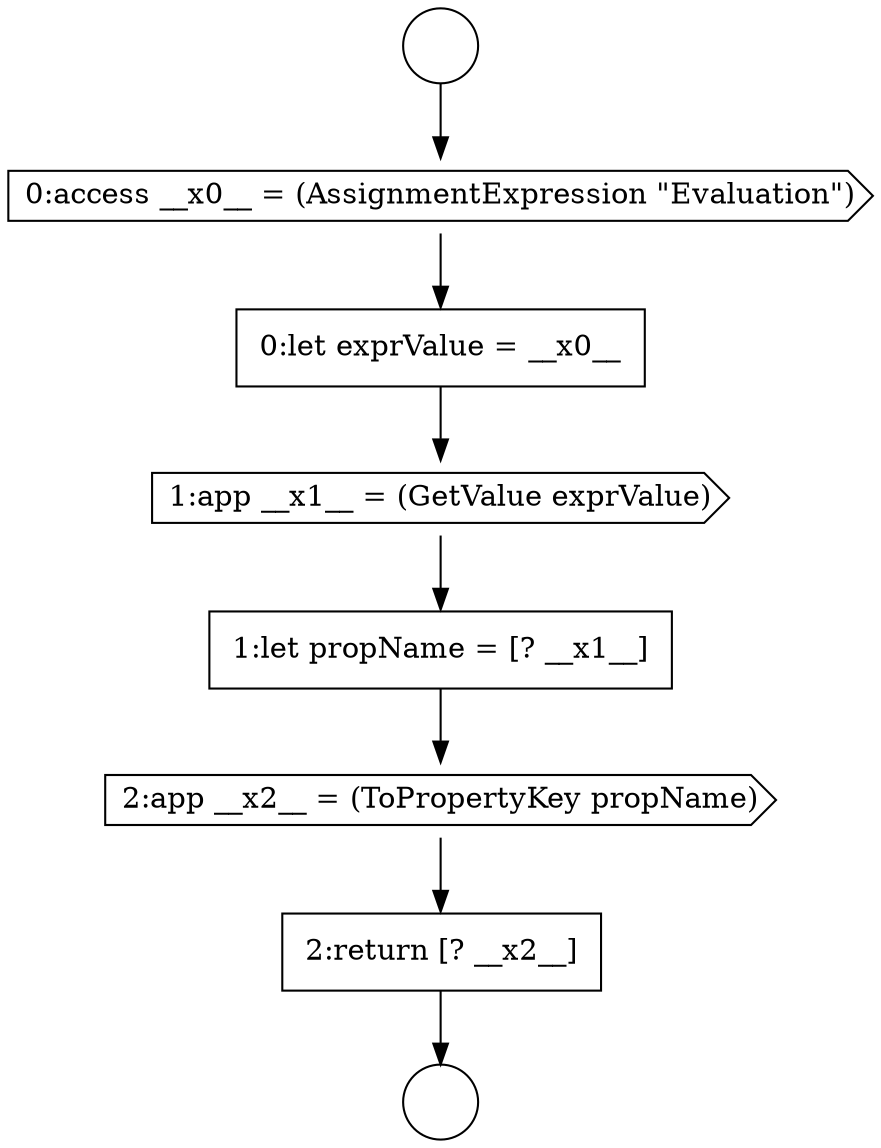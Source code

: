 digraph {
  node3466 [shape=cds, label=<<font color="black">1:app __x1__ = (GetValue exprValue)</font>> color="black" fillcolor="white" style=filled]
  node3463 [shape=circle label=" " color="black" fillcolor="white" style=filled]
  node3467 [shape=none, margin=0, label=<<font color="black">
    <table border="0" cellborder="1" cellspacing="0" cellpadding="10">
      <tr><td align="left">1:let propName = [? __x1__]</td></tr>
    </table>
  </font>> color="black" fillcolor="white" style=filled]
  node3468 [shape=cds, label=<<font color="black">2:app __x2__ = (ToPropertyKey propName)</font>> color="black" fillcolor="white" style=filled]
  node3462 [shape=circle label=" " color="black" fillcolor="white" style=filled]
  node3465 [shape=none, margin=0, label=<<font color="black">
    <table border="0" cellborder="1" cellspacing="0" cellpadding="10">
      <tr><td align="left">0:let exprValue = __x0__</td></tr>
    </table>
  </font>> color="black" fillcolor="white" style=filled]
  node3464 [shape=cds, label=<<font color="black">0:access __x0__ = (AssignmentExpression &quot;Evaluation&quot;)</font>> color="black" fillcolor="white" style=filled]
  node3469 [shape=none, margin=0, label=<<font color="black">
    <table border="0" cellborder="1" cellspacing="0" cellpadding="10">
      <tr><td align="left">2:return [? __x2__]</td></tr>
    </table>
  </font>> color="black" fillcolor="white" style=filled]
  node3462 -> node3464 [ color="black"]
  node3467 -> node3468 [ color="black"]
  node3468 -> node3469 [ color="black"]
  node3465 -> node3466 [ color="black"]
  node3466 -> node3467 [ color="black"]
  node3469 -> node3463 [ color="black"]
  node3464 -> node3465 [ color="black"]
}
